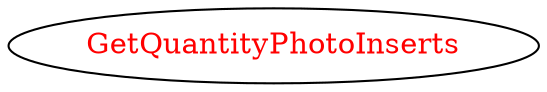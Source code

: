 digraph dependencyGraph {
 concentrate=true;
 ranksep="2.0";
 rankdir="LR"; 
 splines="ortho";
"GetQuantityPhotoInserts" [fontcolor="red"];
}